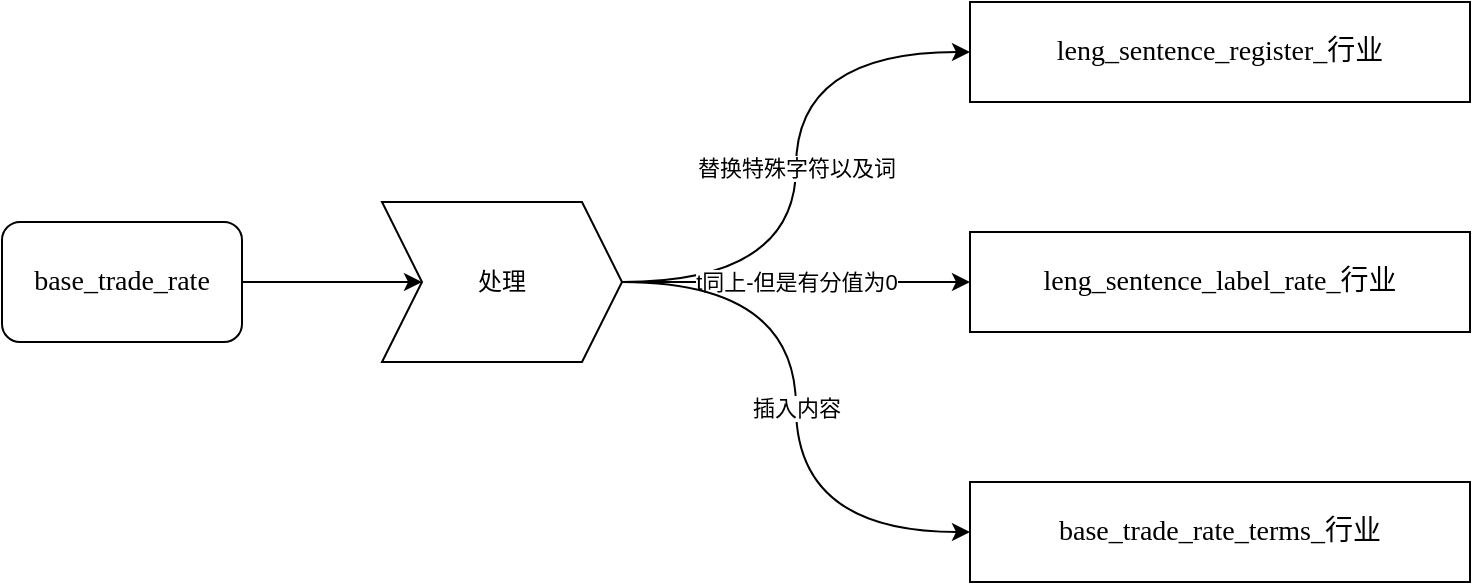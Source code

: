 <mxfile version="21.0.2" type="github">
  <diagram name="第 1 页" id="0gMJPrDWbEy2gwF-UR-g">
    <mxGraphModel dx="3915" dy="796" grid="1" gridSize="10" guides="1" tooltips="1" connect="1" arrows="1" fold="1" page="1" pageScale="1" pageWidth="827" pageHeight="1169" math="0" shadow="0">
      <root>
        <mxCell id="0" />
        <mxCell id="1" parent="0" />
        <mxCell id="WTG5-pqi8x4NK2DUPrdu-14" style="edgeStyle=orthogonalEdgeStyle;rounded=0;orthogonalLoop=1;jettySize=auto;html=1;exitX=1;exitY=0.5;exitDx=0;exitDy=0;entryX=0;entryY=0.5;entryDx=0;entryDy=0;" edge="1" parent="1" source="WTG5-pqi8x4NK2DUPrdu-7" target="WTG5-pqi8x4NK2DUPrdu-13">
          <mxGeometry relative="1" as="geometry" />
        </mxCell>
        <mxCell id="WTG5-pqi8x4NK2DUPrdu-7" value="&lt;pre style=&quot;background-color: rgb(255, 255, 255); font-family: 宋体; font-size: 10.5pt;&quot;&gt;base_trade_rate&lt;/pre&gt;" style="rounded=1;whiteSpace=wrap;html=1;" vertex="1" parent="1">
          <mxGeometry x="-2090" y="190" width="120" height="60" as="geometry" />
        </mxCell>
        <mxCell id="WTG5-pqi8x4NK2DUPrdu-6" value="&lt;pre style=&quot;border-color: var(--border-color); font-family: 宋体; font-size: 10.5pt;&quot;&gt;base_trade_rate_terms_行业&lt;/pre&gt;" style="rounded=0;whiteSpace=wrap;html=1;" vertex="1" parent="1">
          <mxGeometry x="-1606" y="320" width="250" height="50" as="geometry" />
        </mxCell>
        <mxCell id="WTG5-pqi8x4NK2DUPrdu-21" value="替换特殊字符以及词" style="edgeStyle=orthogonalEdgeStyle;rounded=0;orthogonalLoop=1;jettySize=auto;html=1;exitX=1;exitY=0.5;exitDx=0;exitDy=0;entryX=0;entryY=0.5;entryDx=0;entryDy=0;curved=1;" edge="1" parent="1" source="WTG5-pqi8x4NK2DUPrdu-13" target="WTG5-pqi8x4NK2DUPrdu-17">
          <mxGeometry relative="1" as="geometry" />
        </mxCell>
        <mxCell id="WTG5-pqi8x4NK2DUPrdu-22" value="t同上-但是有分值为0" style="edgeStyle=orthogonalEdgeStyle;rounded=0;orthogonalLoop=1;jettySize=auto;html=1;exitX=1;exitY=0.5;exitDx=0;exitDy=0;entryX=0;entryY=0.5;entryDx=0;entryDy=0;" edge="1" parent="1" source="WTG5-pqi8x4NK2DUPrdu-13" target="WTG5-pqi8x4NK2DUPrdu-18">
          <mxGeometry relative="1" as="geometry">
            <mxPoint as="offset" />
          </mxGeometry>
        </mxCell>
        <mxCell id="WTG5-pqi8x4NK2DUPrdu-24" value="插入内容" style="edgeStyle=orthogonalEdgeStyle;rounded=0;orthogonalLoop=1;jettySize=auto;html=1;exitX=1;exitY=0.5;exitDx=0;exitDy=0;entryX=0;entryY=0.5;entryDx=0;entryDy=0;curved=1;" edge="1" parent="1" source="WTG5-pqi8x4NK2DUPrdu-13" target="WTG5-pqi8x4NK2DUPrdu-6">
          <mxGeometry relative="1" as="geometry" />
        </mxCell>
        <mxCell id="WTG5-pqi8x4NK2DUPrdu-13" value="处理" style="shape=step;perimeter=stepPerimeter;whiteSpace=wrap;html=1;fixedSize=1;" vertex="1" parent="1">
          <mxGeometry x="-1900" y="180" width="120" height="80" as="geometry" />
        </mxCell>
        <mxCell id="WTG5-pqi8x4NK2DUPrdu-17" value="&lt;pre style=&quot;border-color: var(--border-color); font-family: 宋体; font-size: 10.5pt;&quot;&gt;leng_sentence_register_行业&lt;/pre&gt;" style="rounded=0;whiteSpace=wrap;html=1;" vertex="1" parent="1">
          <mxGeometry x="-1606" y="80" width="250" height="50" as="geometry" />
        </mxCell>
        <mxCell id="WTG5-pqi8x4NK2DUPrdu-18" value="&lt;pre style=&quot;border-color: var(--border-color); font-family: 宋体; font-size: 10.5pt;&quot;&gt;leng_sentence_label_rate_行业&lt;/pre&gt;" style="rounded=0;whiteSpace=wrap;html=1;" vertex="1" parent="1">
          <mxGeometry x="-1606" y="195" width="250" height="50" as="geometry" />
        </mxCell>
      </root>
    </mxGraphModel>
  </diagram>
</mxfile>
